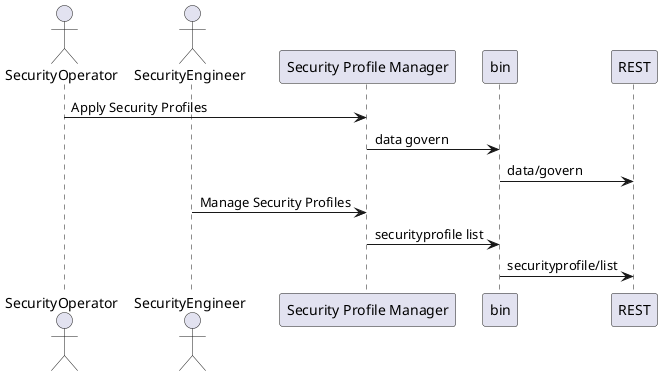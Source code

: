 @startuml


actor "SecurityOperator" as securityoperator

actor "SecurityEngineer" as securityengineer




securityoperator -> "Security Profile Manager": Apply Security Profiles
"Security Profile Manager" -> bin: data govern
bin -> REST: data/govern

securityengineer -> "Security Profile Manager": Manage Security Profiles
"Security Profile Manager" -> bin: securityprofile list
bin -> REST: securityprofile/list



@enduml
